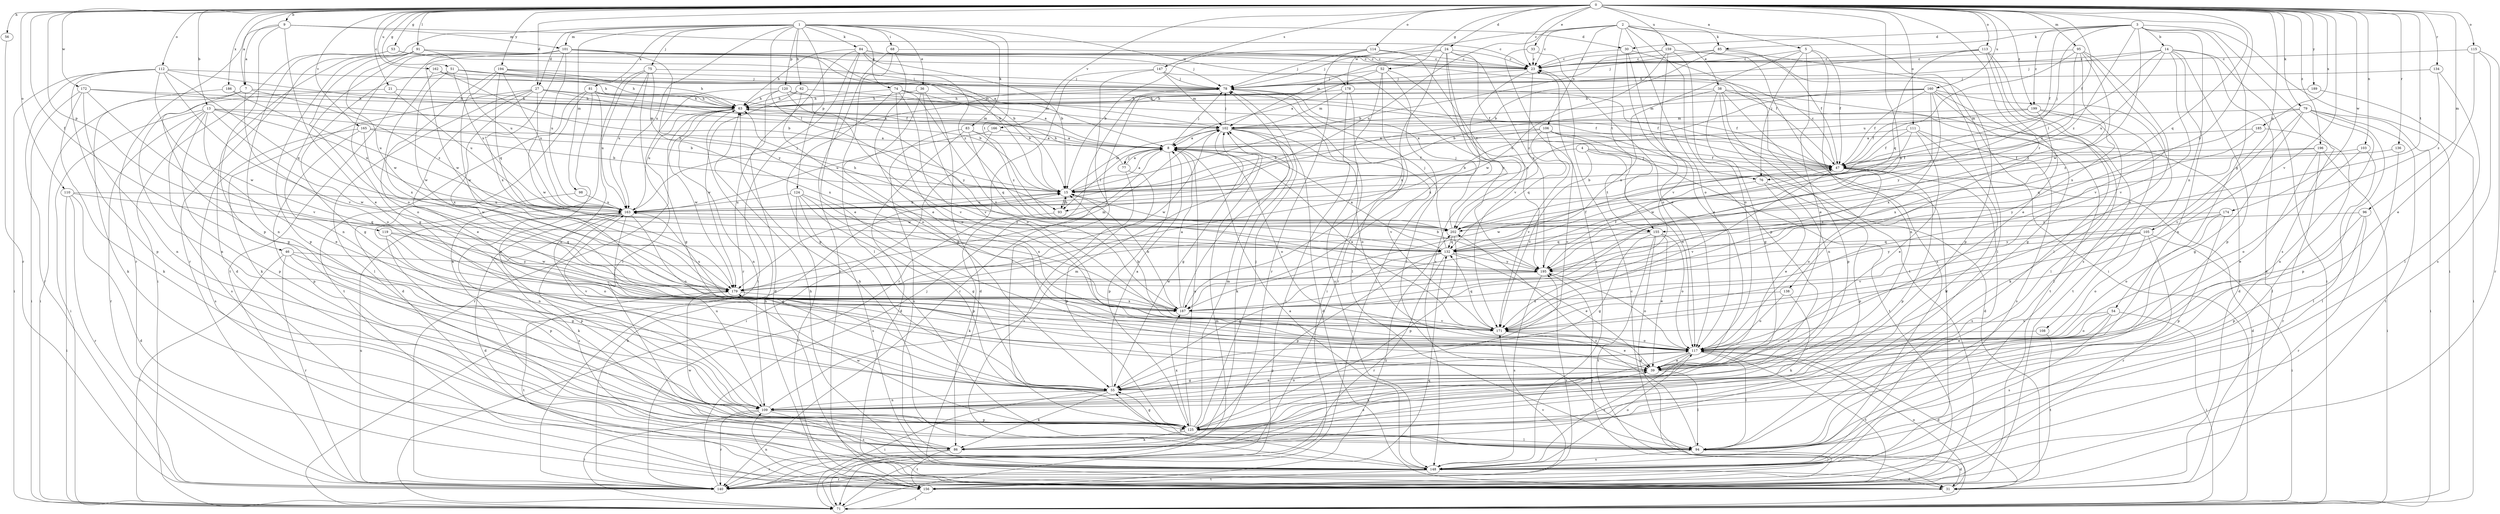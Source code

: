 strict digraph  {
0;
1;
2;
3;
4;
5;
7;
8;
9;
13;
14;
15;
21;
23;
24;
27;
30;
31;
33;
36;
38;
39;
46;
47;
51;
52;
53;
54;
55;
56;
62;
63;
68;
71;
74;
75;
76;
77;
78;
79;
81;
83;
84;
85;
86;
91;
93;
94;
95;
96;
98;
101;
102;
103;
105;
106;
108;
109;
110;
111;
112;
113;
114;
115;
117;
119;
120;
124;
125;
132;
134;
136;
138;
140;
147;
148;
155;
156;
159;
160;
162;
163;
165;
166;
171;
172;
174;
178;
179;
185;
186;
187;
189;
194;
195;
196;
199;
202;
0 -> 5  [label=a];
0 -> 7  [label=a];
0 -> 9  [label=b];
0 -> 13  [label=b];
0 -> 21  [label=c];
0 -> 23  [label=c];
0 -> 24  [label=d];
0 -> 27  [label=d];
0 -> 33  [label=e];
0 -> 46  [label=f];
0 -> 47  [label=f];
0 -> 51  [label=g];
0 -> 52  [label=g];
0 -> 53  [label=g];
0 -> 56  [label=h];
0 -> 79  [label=k];
0 -> 91  [label=l];
0 -> 95  [label=m];
0 -> 96  [label=m];
0 -> 103  [label=n];
0 -> 105  [label=n];
0 -> 110  [label=o];
0 -> 111  [label=o];
0 -> 112  [label=o];
0 -> 113  [label=o];
0 -> 114  [label=o];
0 -> 115  [label=o];
0 -> 119  [label=p];
0 -> 132  [label=q];
0 -> 134  [label=r];
0 -> 136  [label=r];
0 -> 138  [label=r];
0 -> 147  [label=s];
0 -> 155  [label=t];
0 -> 159  [label=u];
0 -> 160  [label=u];
0 -> 162  [label=u];
0 -> 165  [label=v];
0 -> 166  [label=v];
0 -> 171  [label=v];
0 -> 172  [label=w];
0 -> 174  [label=w];
0 -> 185  [label=x];
0 -> 186  [label=x];
0 -> 187  [label=x];
0 -> 189  [label=y];
0 -> 194  [label=y];
0 -> 195  [label=y];
0 -> 196  [label=z];
0 -> 199  [label=z];
1 -> 27  [label=d];
1 -> 30  [label=d];
1 -> 36  [label=e];
1 -> 62  [label=h];
1 -> 68  [label=i];
1 -> 74  [label=j];
1 -> 75  [label=j];
1 -> 81  [label=k];
1 -> 83  [label=k];
1 -> 84  [label=k];
1 -> 93  [label=l];
1 -> 98  [label=m];
1 -> 101  [label=m];
1 -> 120  [label=p];
1 -> 124  [label=p];
1 -> 140  [label=r];
1 -> 155  [label=t];
1 -> 163  [label=u];
1 -> 178  [label=w];
2 -> 23  [label=c];
2 -> 38  [label=e];
2 -> 71  [label=i];
2 -> 85  [label=k];
2 -> 106  [label=n];
2 -> 117  [label=o];
2 -> 125  [label=p];
2 -> 155  [label=t];
2 -> 163  [label=u];
2 -> 178  [label=w];
3 -> 14  [label=b];
3 -> 30  [label=d];
3 -> 47  [label=f];
3 -> 54  [label=g];
3 -> 71  [label=i];
3 -> 76  [label=j];
3 -> 85  [label=k];
3 -> 108  [label=n];
3 -> 148  [label=s];
3 -> 179  [label=w];
3 -> 199  [label=z];
3 -> 202  [label=z];
4 -> 15  [label=b];
4 -> 47  [label=f];
4 -> 76  [label=j];
4 -> 155  [label=t];
4 -> 171  [label=v];
5 -> 23  [label=c];
5 -> 39  [label=e];
5 -> 47  [label=f];
5 -> 76  [label=j];
5 -> 109  [label=n];
5 -> 187  [label=x];
7 -> 55  [label=g];
7 -> 63  [label=h];
7 -> 71  [label=i];
7 -> 117  [label=o];
7 -> 202  [label=z];
8 -> 47  [label=f];
8 -> 77  [label=j];
8 -> 78  [label=j];
8 -> 93  [label=l];
8 -> 117  [label=o];
8 -> 125  [label=p];
8 -> 179  [label=w];
9 -> 7  [label=a];
9 -> 23  [label=c];
9 -> 39  [label=e];
9 -> 101  [label=m];
9 -> 125  [label=p];
9 -> 140  [label=r];
13 -> 15  [label=b];
13 -> 39  [label=e];
13 -> 71  [label=i];
13 -> 102  [label=m];
13 -> 125  [label=p];
13 -> 140  [label=r];
13 -> 148  [label=s];
13 -> 163  [label=u];
13 -> 179  [label=w];
14 -> 23  [label=c];
14 -> 31  [label=d];
14 -> 71  [label=i];
14 -> 78  [label=j];
14 -> 93  [label=l];
14 -> 109  [label=n];
14 -> 125  [label=p];
14 -> 163  [label=u];
14 -> 171  [label=v];
15 -> 8  [label=a];
15 -> 93  [label=l];
15 -> 102  [label=m];
15 -> 163  [label=u];
21 -> 63  [label=h];
21 -> 109  [label=n];
21 -> 163  [label=u];
23 -> 78  [label=j];
23 -> 187  [label=x];
23 -> 202  [label=z];
24 -> 23  [label=c];
24 -> 71  [label=i];
24 -> 78  [label=j];
24 -> 102  [label=m];
24 -> 148  [label=s];
24 -> 171  [label=v];
24 -> 187  [label=x];
24 -> 195  [label=y];
27 -> 8  [label=a];
27 -> 15  [label=b];
27 -> 39  [label=e];
27 -> 63  [label=h];
27 -> 86  [label=k];
27 -> 94  [label=l];
27 -> 179  [label=w];
27 -> 187  [label=x];
30 -> 23  [label=c];
30 -> 39  [label=e];
30 -> 117  [label=o];
30 -> 156  [label=t];
31 -> 117  [label=o];
33 -> 23  [label=c];
33 -> 117  [label=o];
33 -> 148  [label=s];
36 -> 31  [label=d];
36 -> 55  [label=g];
36 -> 63  [label=h];
36 -> 117  [label=o];
38 -> 15  [label=b];
38 -> 31  [label=d];
38 -> 55  [label=g];
38 -> 63  [label=h];
38 -> 109  [label=n];
38 -> 125  [label=p];
38 -> 140  [label=r];
38 -> 156  [label=t];
39 -> 55  [label=g];
39 -> 94  [label=l];
46 -> 55  [label=g];
46 -> 71  [label=i];
46 -> 140  [label=r];
46 -> 171  [label=v];
46 -> 195  [label=y];
47 -> 15  [label=b];
47 -> 23  [label=c];
47 -> 31  [label=d];
47 -> 117  [label=o];
47 -> 125  [label=p];
47 -> 148  [label=s];
47 -> 171  [label=v];
51 -> 47  [label=f];
51 -> 55  [label=g];
51 -> 63  [label=h];
51 -> 78  [label=j];
51 -> 163  [label=u];
51 -> 179  [label=w];
52 -> 8  [label=a];
52 -> 71  [label=i];
52 -> 78  [label=j];
52 -> 94  [label=l];
52 -> 140  [label=r];
52 -> 195  [label=y];
53 -> 8  [label=a];
53 -> 23  [label=c];
53 -> 71  [label=i];
53 -> 109  [label=n];
54 -> 39  [label=e];
54 -> 71  [label=i];
54 -> 117  [label=o];
54 -> 148  [label=s];
54 -> 171  [label=v];
55 -> 8  [label=a];
55 -> 39  [label=e];
55 -> 71  [label=i];
55 -> 86  [label=k];
55 -> 109  [label=n];
56 -> 140  [label=r];
62 -> 47  [label=f];
62 -> 63  [label=h];
62 -> 117  [label=o];
62 -> 179  [label=w];
63 -> 102  [label=m];
63 -> 109  [label=n];
63 -> 140  [label=r];
63 -> 163  [label=u];
63 -> 179  [label=w];
68 -> 23  [label=c];
68 -> 39  [label=e];
68 -> 94  [label=l];
68 -> 156  [label=t];
71 -> 23  [label=c];
71 -> 102  [label=m];
71 -> 132  [label=q];
74 -> 15  [label=b];
74 -> 47  [label=f];
74 -> 55  [label=g];
74 -> 63  [label=h];
74 -> 117  [label=o];
74 -> 171  [label=v];
74 -> 187  [label=x];
75 -> 78  [label=j];
75 -> 86  [label=k];
75 -> 94  [label=l];
75 -> 109  [label=n];
75 -> 163  [label=u];
75 -> 187  [label=x];
76 -> 39  [label=e];
76 -> 125  [label=p];
76 -> 179  [label=w];
77 -> 8  [label=a];
77 -> 63  [label=h];
77 -> 125  [label=p];
77 -> 148  [label=s];
78 -> 63  [label=h];
78 -> 140  [label=r];
78 -> 148  [label=s];
79 -> 55  [label=g];
79 -> 71  [label=i];
79 -> 102  [label=m];
79 -> 109  [label=n];
79 -> 125  [label=p];
79 -> 156  [label=t];
79 -> 171  [label=v];
79 -> 202  [label=z];
81 -> 8  [label=a];
81 -> 31  [label=d];
81 -> 63  [label=h];
81 -> 109  [label=n];
81 -> 156  [label=t];
81 -> 163  [label=u];
83 -> 8  [label=a];
83 -> 31  [label=d];
83 -> 132  [label=q];
83 -> 148  [label=s];
83 -> 202  [label=z];
84 -> 15  [label=b];
84 -> 23  [label=c];
84 -> 39  [label=e];
84 -> 63  [label=h];
84 -> 71  [label=i];
84 -> 78  [label=j];
84 -> 140  [label=r];
84 -> 202  [label=z];
85 -> 15  [label=b];
85 -> 23  [label=c];
85 -> 47  [label=f];
85 -> 78  [label=j];
85 -> 125  [label=p];
86 -> 39  [label=e];
86 -> 140  [label=r];
86 -> 156  [label=t];
86 -> 179  [label=w];
91 -> 15  [label=b];
91 -> 23  [label=c];
91 -> 31  [label=d];
91 -> 117  [label=o];
91 -> 125  [label=p];
91 -> 163  [label=u];
91 -> 179  [label=w];
93 -> 15  [label=b];
93 -> 86  [label=k];
94 -> 31  [label=d];
94 -> 63  [label=h];
94 -> 148  [label=s];
94 -> 202  [label=z];
95 -> 23  [label=c];
95 -> 117  [label=o];
95 -> 163  [label=u];
95 -> 171  [label=v];
95 -> 187  [label=x];
95 -> 195  [label=y];
95 -> 202  [label=z];
96 -> 117  [label=o];
96 -> 125  [label=p];
96 -> 140  [label=r];
96 -> 202  [label=z];
98 -> 109  [label=n];
98 -> 163  [label=u];
101 -> 15  [label=b];
101 -> 23  [label=c];
101 -> 47  [label=f];
101 -> 55  [label=g];
101 -> 109  [label=n];
101 -> 156  [label=t];
101 -> 163  [label=u];
101 -> 179  [label=w];
101 -> 187  [label=x];
101 -> 195  [label=y];
102 -> 8  [label=a];
102 -> 31  [label=d];
102 -> 55  [label=g];
102 -> 78  [label=j];
102 -> 86  [label=k];
102 -> 117  [label=o];
102 -> 171  [label=v];
102 -> 179  [label=w];
103 -> 47  [label=f];
103 -> 94  [label=l];
103 -> 117  [label=o];
105 -> 71  [label=i];
105 -> 117  [label=o];
105 -> 132  [label=q];
105 -> 140  [label=r];
105 -> 171  [label=v];
105 -> 195  [label=y];
106 -> 8  [label=a];
106 -> 15  [label=b];
106 -> 31  [label=d];
106 -> 117  [label=o];
106 -> 132  [label=q];
106 -> 156  [label=t];
106 -> 171  [label=v];
108 -> 117  [label=o];
108 -> 156  [label=t];
109 -> 23  [label=c];
109 -> 71  [label=i];
109 -> 102  [label=m];
109 -> 117  [label=o];
109 -> 125  [label=p];
109 -> 140  [label=r];
109 -> 148  [label=s];
109 -> 163  [label=u];
110 -> 31  [label=d];
110 -> 71  [label=i];
110 -> 132  [label=q];
110 -> 140  [label=r];
110 -> 163  [label=u];
111 -> 8  [label=a];
111 -> 39  [label=e];
111 -> 47  [label=f];
111 -> 86  [label=k];
111 -> 148  [label=s];
111 -> 179  [label=w];
112 -> 47  [label=f];
112 -> 71  [label=i];
112 -> 78  [label=j];
112 -> 125  [label=p];
112 -> 132  [label=q];
112 -> 140  [label=r];
112 -> 171  [label=v];
112 -> 179  [label=w];
113 -> 23  [label=c];
113 -> 39  [label=e];
113 -> 63  [label=h];
113 -> 94  [label=l];
113 -> 132  [label=q];
113 -> 148  [label=s];
114 -> 15  [label=b];
114 -> 23  [label=c];
114 -> 78  [label=j];
114 -> 140  [label=r];
114 -> 202  [label=z];
115 -> 23  [label=c];
115 -> 39  [label=e];
115 -> 140  [label=r];
115 -> 148  [label=s];
117 -> 31  [label=d];
117 -> 39  [label=e];
117 -> 55  [label=g];
117 -> 86  [label=k];
117 -> 94  [label=l];
117 -> 148  [label=s];
117 -> 156  [label=t];
119 -> 117  [label=o];
119 -> 125  [label=p];
119 -> 132  [label=q];
119 -> 179  [label=w];
120 -> 31  [label=d];
120 -> 55  [label=g];
120 -> 63  [label=h];
120 -> 102  [label=m];
120 -> 171  [label=v];
120 -> 195  [label=y];
124 -> 55  [label=g];
124 -> 125  [label=p];
124 -> 148  [label=s];
124 -> 156  [label=t];
124 -> 163  [label=u];
124 -> 187  [label=x];
125 -> 8  [label=a];
125 -> 55  [label=g];
125 -> 78  [label=j];
125 -> 86  [label=k];
125 -> 94  [label=l];
125 -> 102  [label=m];
125 -> 179  [label=w];
125 -> 187  [label=x];
132 -> 8  [label=a];
132 -> 39  [label=e];
132 -> 47  [label=f];
132 -> 55  [label=g];
132 -> 78  [label=j];
132 -> 125  [label=p];
132 -> 140  [label=r];
132 -> 195  [label=y];
134 -> 78  [label=j];
134 -> 94  [label=l];
134 -> 202  [label=z];
136 -> 47  [label=f];
136 -> 94  [label=l];
138 -> 86  [label=k];
138 -> 117  [label=o];
138 -> 187  [label=x];
140 -> 15  [label=b];
140 -> 78  [label=j];
140 -> 163  [label=u];
140 -> 171  [label=v];
140 -> 195  [label=y];
147 -> 78  [label=j];
147 -> 94  [label=l];
147 -> 102  [label=m];
147 -> 140  [label=r];
147 -> 195  [label=y];
148 -> 8  [label=a];
148 -> 31  [label=d];
148 -> 55  [label=g];
148 -> 63  [label=h];
148 -> 117  [label=o];
148 -> 140  [label=r];
148 -> 156  [label=t];
155 -> 31  [label=d];
155 -> 39  [label=e];
155 -> 55  [label=g];
155 -> 117  [label=o];
155 -> 132  [label=q];
155 -> 156  [label=t];
156 -> 63  [label=h];
156 -> 71  [label=i];
156 -> 109  [label=n];
156 -> 195  [label=y];
156 -> 202  [label=z];
159 -> 15  [label=b];
159 -> 23  [label=c];
159 -> 94  [label=l];
159 -> 117  [label=o];
159 -> 148  [label=s];
159 -> 171  [label=v];
159 -> 179  [label=w];
160 -> 47  [label=f];
160 -> 55  [label=g];
160 -> 63  [label=h];
160 -> 94  [label=l];
160 -> 102  [label=m];
160 -> 156  [label=t];
160 -> 163  [label=u];
160 -> 187  [label=x];
160 -> 195  [label=y];
162 -> 15  [label=b];
162 -> 63  [label=h];
162 -> 78  [label=j];
162 -> 117  [label=o];
163 -> 15  [label=b];
163 -> 31  [label=d];
163 -> 55  [label=g];
163 -> 78  [label=j];
163 -> 86  [label=k];
163 -> 117  [label=o];
163 -> 125  [label=p];
163 -> 148  [label=s];
163 -> 202  [label=z];
165 -> 8  [label=a];
165 -> 15  [label=b];
165 -> 125  [label=p];
165 -> 148  [label=s];
165 -> 179  [label=w];
166 -> 8  [label=a];
166 -> 71  [label=i];
166 -> 163  [label=u];
171 -> 8  [label=a];
171 -> 15  [label=b];
171 -> 39  [label=e];
171 -> 117  [label=o];
171 -> 132  [label=q];
172 -> 15  [label=b];
172 -> 63  [label=h];
172 -> 71  [label=i];
172 -> 86  [label=k];
172 -> 109  [label=n];
172 -> 171  [label=v];
174 -> 117  [label=o];
174 -> 125  [label=p];
174 -> 195  [label=y];
174 -> 202  [label=z];
178 -> 47  [label=f];
178 -> 63  [label=h];
178 -> 71  [label=i];
178 -> 94  [label=l];
178 -> 102  [label=m];
179 -> 102  [label=m];
179 -> 156  [label=t];
179 -> 187  [label=x];
185 -> 8  [label=a];
185 -> 94  [label=l];
185 -> 132  [label=q];
186 -> 63  [label=h];
186 -> 86  [label=k];
186 -> 163  [label=u];
187 -> 8  [label=a];
187 -> 15  [label=b];
187 -> 78  [label=j];
187 -> 163  [label=u];
187 -> 171  [label=v];
189 -> 63  [label=h];
189 -> 71  [label=i];
194 -> 63  [label=h];
194 -> 78  [label=j];
194 -> 102  [label=m];
194 -> 132  [label=q];
194 -> 163  [label=u];
194 -> 179  [label=w];
194 -> 187  [label=x];
195 -> 15  [label=b];
195 -> 47  [label=f];
195 -> 117  [label=o];
195 -> 148  [label=s];
195 -> 179  [label=w];
196 -> 39  [label=e];
196 -> 47  [label=f];
196 -> 71  [label=i];
196 -> 140  [label=r];
196 -> 195  [label=y];
199 -> 47  [label=f];
199 -> 86  [label=k];
199 -> 94  [label=l];
199 -> 102  [label=m];
199 -> 187  [label=x];
202 -> 63  [label=h];
202 -> 78  [label=j];
202 -> 125  [label=p];
202 -> 132  [label=q];
}
